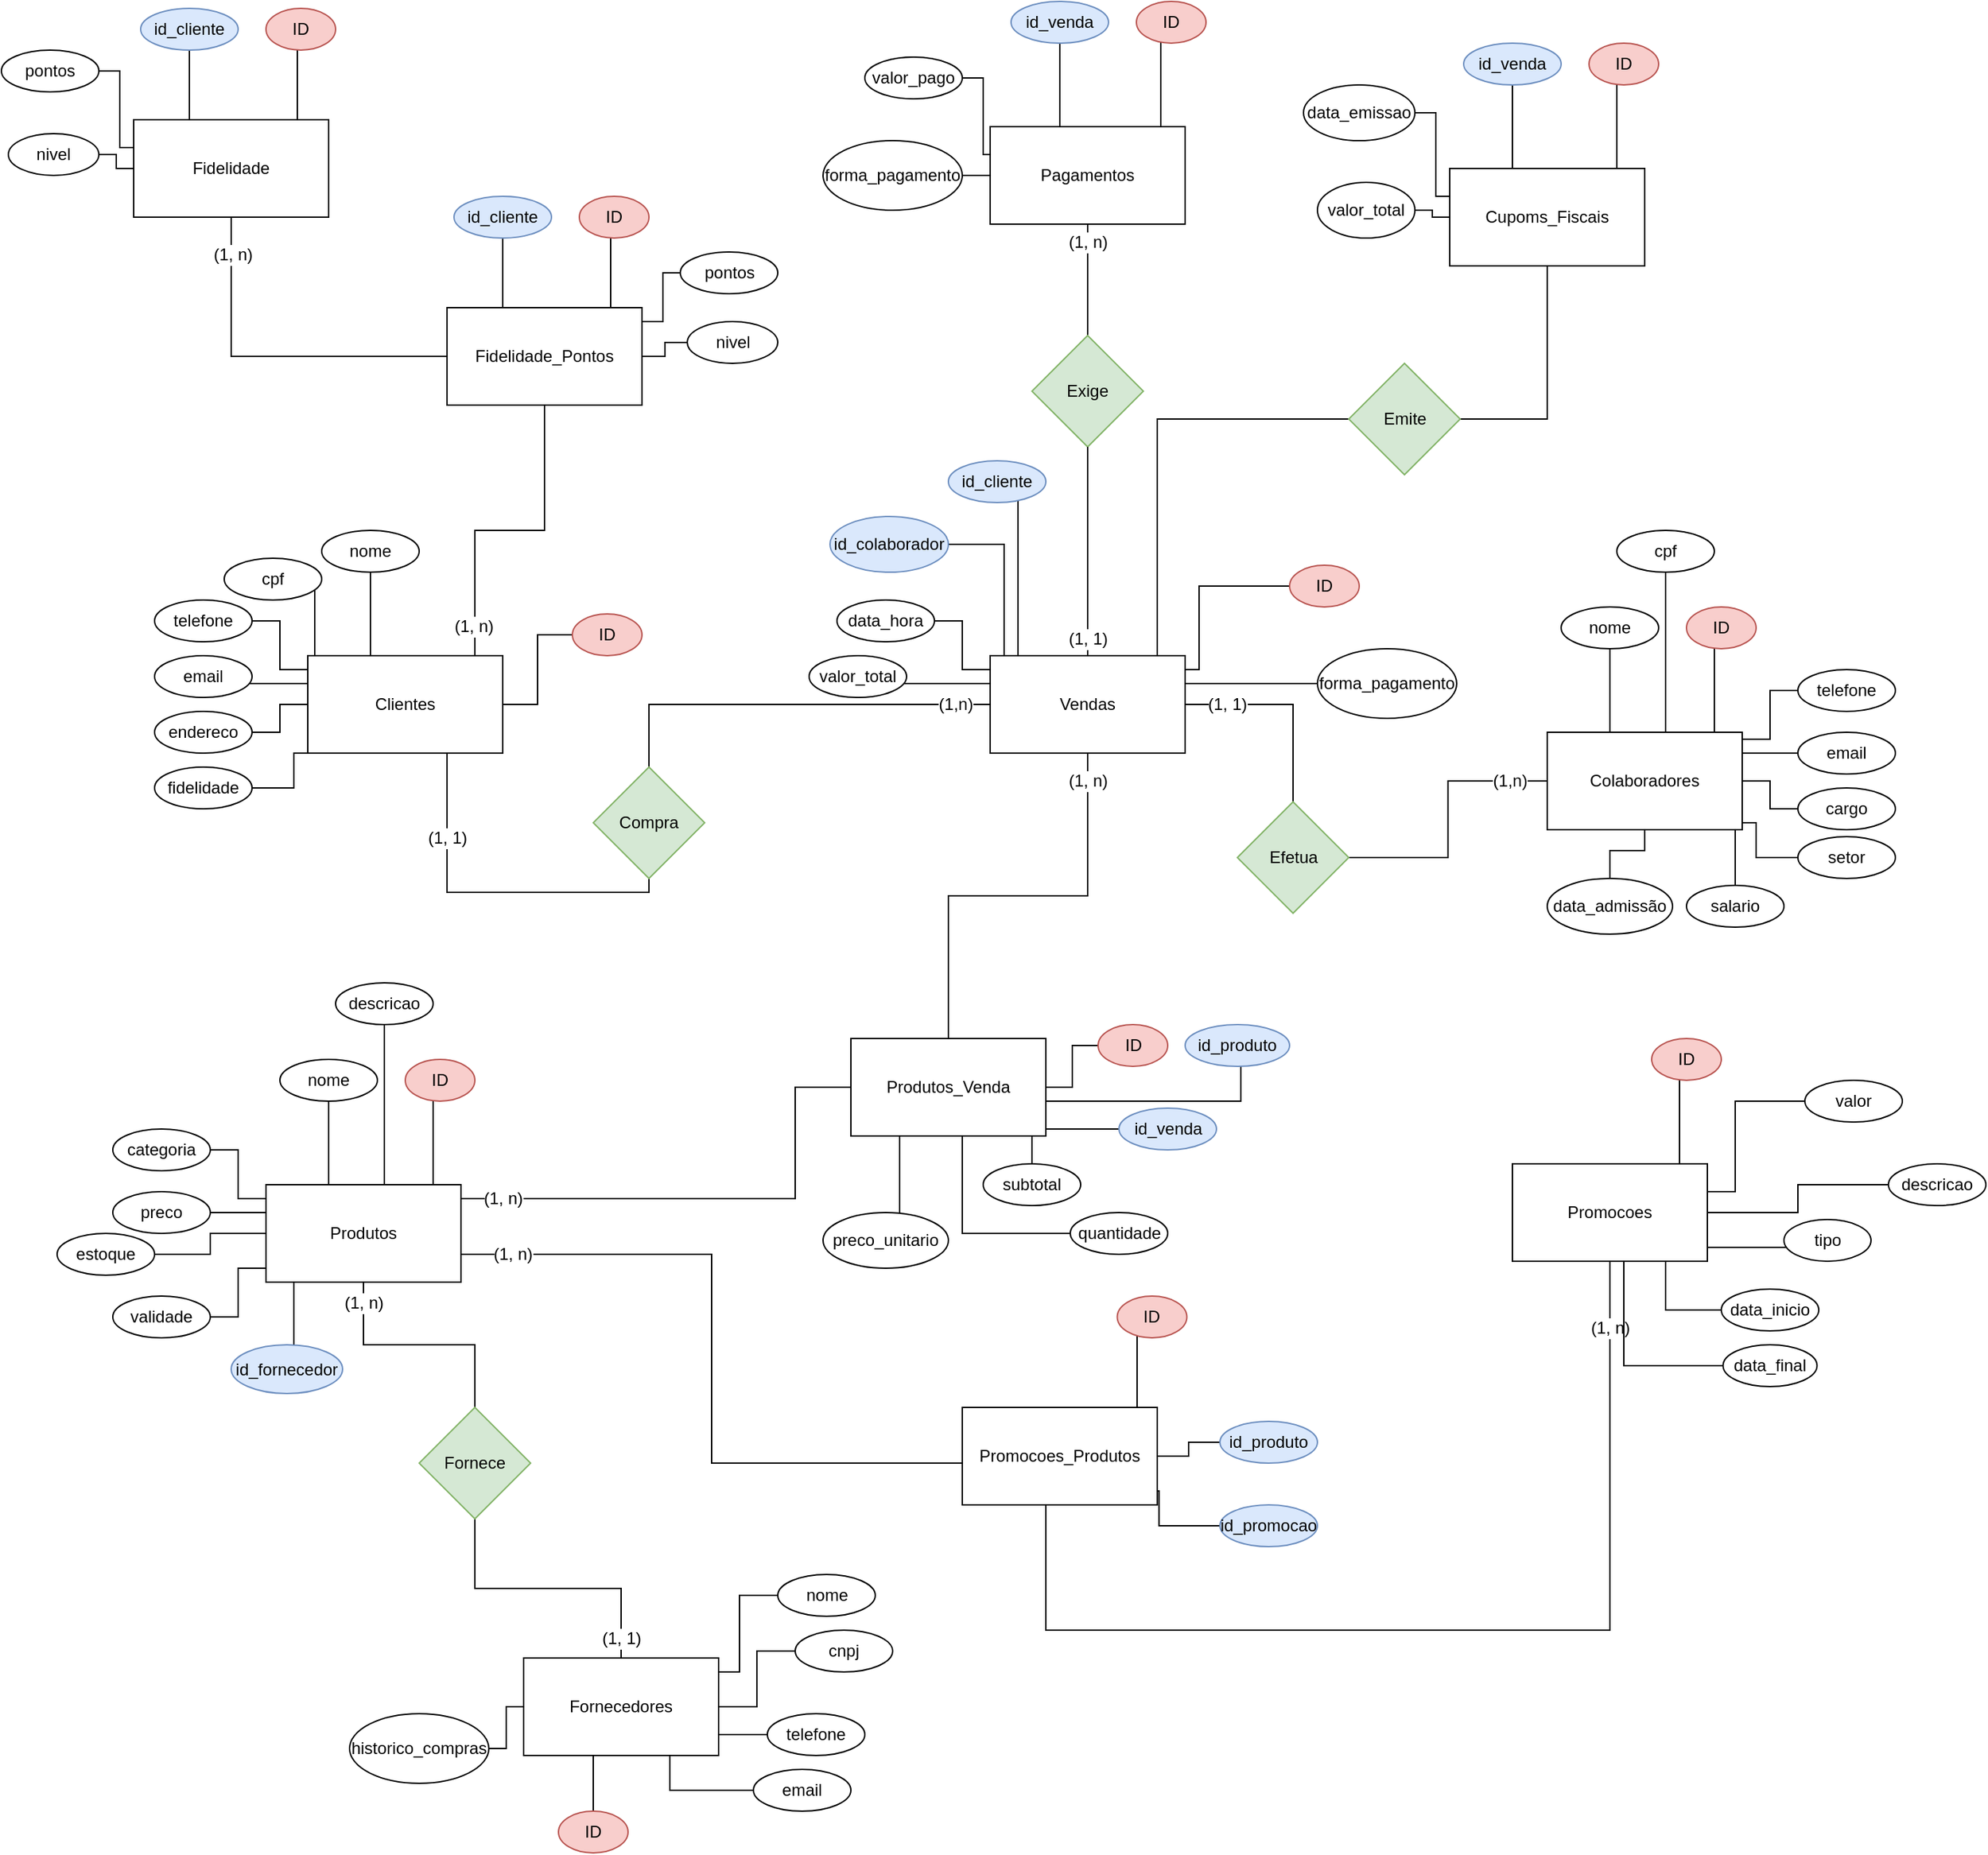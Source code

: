 <mxfile version="26.0.11">
  <diagram name="Página-1" id="WenWml29tyEXJORJTeBx">
    <mxGraphModel dx="2538" dy="2156" grid="1" gridSize="10" guides="1" tooltips="1" connect="1" arrows="1" fold="1" page="0" pageScale="1" pageWidth="1169" pageHeight="827" math="0" shadow="0">
      <root>
        <mxCell id="0" />
        <mxCell id="1" parent="0" />
        <mxCell id="MehZxR0ri4t-mRPPWg_Q-198" style="edgeStyle=orthogonalEdgeStyle;rounded=0;orthogonalLoop=1;jettySize=auto;html=1;fontSize=12;startSize=8;endSize=8;endArrow=none;startFill=0;" edge="1" parent="1" source="MehZxR0ri4t-mRPPWg_Q-12" target="MehZxR0ri4t-mRPPWg_Q-197">
          <mxGeometry relative="1" as="geometry">
            <Array as="points">
              <mxPoint x="10" y="150" />
              <mxPoint x="155" y="150" />
            </Array>
          </mxGeometry>
        </mxCell>
        <mxCell id="MehZxR0ri4t-mRPPWg_Q-203" value="(1, 1)" style="edgeLabel;html=1;align=center;verticalAlign=middle;resizable=0;points=[];fontSize=12;" vertex="1" connectable="0" parent="MehZxR0ri4t-mRPPWg_Q-198">
          <mxGeometry x="-0.626" y="2" relative="1" as="geometry">
            <mxPoint x="-2" y="13" as="offset" />
          </mxGeometry>
        </mxCell>
        <mxCell id="MehZxR0ri4t-mRPPWg_Q-255" style="edgeStyle=orthogonalEdgeStyle;rounded=0;orthogonalLoop=1;jettySize=auto;html=1;fontSize=12;startSize=8;endSize=8;endArrow=none;startFill=0;" edge="1" parent="1" source="MehZxR0ri4t-mRPPWg_Q-12" target="MehZxR0ri4t-mRPPWg_Q-246">
          <mxGeometry relative="1" as="geometry">
            <Array as="points">
              <mxPoint x="30" y="-110" />
              <mxPoint x="80" y="-110" />
            </Array>
          </mxGeometry>
        </mxCell>
        <mxCell id="MehZxR0ri4t-mRPPWg_Q-258" value="(1, n)" style="edgeLabel;html=1;align=center;verticalAlign=middle;resizable=0;points=[];fontSize=12;" vertex="1" connectable="0" parent="MehZxR0ri4t-mRPPWg_Q-255">
          <mxGeometry x="-0.818" y="1" relative="1" as="geometry">
            <mxPoint as="offset" />
          </mxGeometry>
        </mxCell>
        <mxCell id="MehZxR0ri4t-mRPPWg_Q-12" value="Clientes" style="whiteSpace=wrap;html=1;" vertex="1" parent="1">
          <mxGeometry x="-90" y="-20" width="140" height="70" as="geometry" />
        </mxCell>
        <mxCell id="MehZxR0ri4t-mRPPWg_Q-23" style="edgeStyle=elbowEdgeStyle;rounded=0;orthogonalLoop=1;jettySize=auto;html=1;fontSize=12;startSize=8;endSize=8;endArrow=none;startFill=0;" edge="1" parent="1" source="MehZxR0ri4t-mRPPWg_Q-15" target="MehZxR0ri4t-mRPPWg_Q-12">
          <mxGeometry relative="1" as="geometry" />
        </mxCell>
        <mxCell id="MehZxR0ri4t-mRPPWg_Q-15" value="ID" style="ellipse;whiteSpace=wrap;html=1;align=center;fillColor=#f8cecc;strokeColor=#b85450;" vertex="1" parent="1">
          <mxGeometry x="100" y="-50" width="50" height="30" as="geometry" />
        </mxCell>
        <mxCell id="MehZxR0ri4t-mRPPWg_Q-24" style="edgeStyle=elbowEdgeStyle;rounded=0;orthogonalLoop=1;jettySize=auto;html=1;fontSize=12;startSize=8;endSize=8;endArrow=none;startFill=0;" edge="1" parent="1" source="MehZxR0ri4t-mRPPWg_Q-16" target="MehZxR0ri4t-mRPPWg_Q-12">
          <mxGeometry relative="1" as="geometry" />
        </mxCell>
        <mxCell id="MehZxR0ri4t-mRPPWg_Q-16" value="nome" style="ellipse;whiteSpace=wrap;html=1;align=center;" vertex="1" parent="1">
          <mxGeometry x="-80" y="-110" width="70" height="30" as="geometry" />
        </mxCell>
        <mxCell id="MehZxR0ri4t-mRPPWg_Q-25" style="edgeStyle=elbowEdgeStyle;rounded=0;orthogonalLoop=1;jettySize=auto;html=1;fontSize=12;startSize=8;endSize=8;endArrow=none;startFill=0;" edge="1" parent="1" source="MehZxR0ri4t-mRPPWg_Q-17" target="MehZxR0ri4t-mRPPWg_Q-12">
          <mxGeometry relative="1" as="geometry" />
        </mxCell>
        <mxCell id="MehZxR0ri4t-mRPPWg_Q-17" value="cpf" style="ellipse;whiteSpace=wrap;html=1;align=center;" vertex="1" parent="1">
          <mxGeometry x="-150" y="-90" width="70" height="30" as="geometry" />
        </mxCell>
        <mxCell id="MehZxR0ri4t-mRPPWg_Q-18" value="telefone" style="ellipse;whiteSpace=wrap;html=1;align=center;" vertex="1" parent="1">
          <mxGeometry x="-200" y="-60" width="70" height="30" as="geometry" />
        </mxCell>
        <mxCell id="MehZxR0ri4t-mRPPWg_Q-27" style="edgeStyle=elbowEdgeStyle;rounded=0;orthogonalLoop=1;jettySize=auto;html=1;fontSize=12;startSize=8;endSize=8;endArrow=none;startFill=0;" edge="1" parent="1" source="MehZxR0ri4t-mRPPWg_Q-19" target="MehZxR0ri4t-mRPPWg_Q-12">
          <mxGeometry relative="1" as="geometry">
            <Array as="points">
              <mxPoint x="-100" />
            </Array>
          </mxGeometry>
        </mxCell>
        <mxCell id="MehZxR0ri4t-mRPPWg_Q-19" value="email" style="ellipse;whiteSpace=wrap;html=1;align=center;" vertex="1" parent="1">
          <mxGeometry x="-200" y="-20" width="70" height="30" as="geometry" />
        </mxCell>
        <mxCell id="MehZxR0ri4t-mRPPWg_Q-29" style="edgeStyle=elbowEdgeStyle;rounded=0;orthogonalLoop=1;jettySize=auto;html=1;fontSize=12;startSize=8;endSize=8;endArrow=none;startFill=0;" edge="1" parent="1" source="MehZxR0ri4t-mRPPWg_Q-20" target="MehZxR0ri4t-mRPPWg_Q-12">
          <mxGeometry relative="1" as="geometry" />
        </mxCell>
        <mxCell id="MehZxR0ri4t-mRPPWg_Q-20" value="endereco" style="ellipse;whiteSpace=wrap;html=1;align=center;" vertex="1" parent="1">
          <mxGeometry x="-200" y="20" width="70" height="30" as="geometry" />
        </mxCell>
        <mxCell id="MehZxR0ri4t-mRPPWg_Q-30" style="edgeStyle=elbowEdgeStyle;rounded=0;orthogonalLoop=1;jettySize=auto;html=1;fontSize=12;startSize=8;endSize=8;endArrow=none;startFill=0;" edge="1" parent="1" source="MehZxR0ri4t-mRPPWg_Q-21" target="MehZxR0ri4t-mRPPWg_Q-12">
          <mxGeometry relative="1" as="geometry">
            <Array as="points">
              <mxPoint x="-100" y="50" />
            </Array>
          </mxGeometry>
        </mxCell>
        <mxCell id="MehZxR0ri4t-mRPPWg_Q-21" value="fidelidade" style="ellipse;whiteSpace=wrap;html=1;align=center;" vertex="1" parent="1">
          <mxGeometry x="-200" y="60" width="70" height="30" as="geometry" />
        </mxCell>
        <mxCell id="MehZxR0ri4t-mRPPWg_Q-26" style="edgeStyle=elbowEdgeStyle;rounded=0;orthogonalLoop=1;jettySize=auto;html=1;fontSize=12;startSize=8;endSize=8;endArrow=none;startFill=0;" edge="1" parent="1" source="MehZxR0ri4t-mRPPWg_Q-18" target="MehZxR0ri4t-mRPPWg_Q-12">
          <mxGeometry relative="1" as="geometry">
            <mxPoint x="-10" y="20" as="targetPoint" />
            <Array as="points">
              <mxPoint x="-110" y="-10" />
            </Array>
          </mxGeometry>
        </mxCell>
        <mxCell id="MehZxR0ri4t-mRPPWg_Q-193" style="edgeStyle=orthogonalEdgeStyle;rounded=0;orthogonalLoop=1;jettySize=auto;html=1;exitX=0;exitY=0.5;exitDx=0;exitDy=0;fontSize=12;startSize=8;endSize=8;endArrow=none;startFill=0;" edge="1" parent="1" source="MehZxR0ri4t-mRPPWg_Q-36" target="MehZxR0ri4t-mRPPWg_Q-192">
          <mxGeometry relative="1" as="geometry" />
        </mxCell>
        <mxCell id="MehZxR0ri4t-mRPPWg_Q-205" value="(1,n)" style="edgeLabel;html=1;align=center;verticalAlign=middle;resizable=0;points=[];fontSize=12;" vertex="1" connectable="0" parent="MehZxR0ri4t-mRPPWg_Q-193">
          <mxGeometry x="-0.565" relative="1" as="geometry">
            <mxPoint x="16" as="offset" />
          </mxGeometry>
        </mxCell>
        <mxCell id="MehZxR0ri4t-mRPPWg_Q-36" value="Colaboradores" style="whiteSpace=wrap;html=1;" vertex="1" parent="1">
          <mxGeometry x="800" y="35" width="140" height="70" as="geometry" />
        </mxCell>
        <mxCell id="MehZxR0ri4t-mRPPWg_Q-37" style="edgeStyle=elbowEdgeStyle;rounded=0;orthogonalLoop=1;jettySize=auto;html=1;fontSize=12;startSize=8;endSize=8;endArrow=none;startFill=0;" edge="1" source="MehZxR0ri4t-mRPPWg_Q-38" target="MehZxR0ri4t-mRPPWg_Q-36" parent="1">
          <mxGeometry relative="1" as="geometry" />
        </mxCell>
        <mxCell id="MehZxR0ri4t-mRPPWg_Q-38" value="ID" style="ellipse;whiteSpace=wrap;html=1;align=center;fillColor=#f8cecc;strokeColor=#b85450;" vertex="1" parent="1">
          <mxGeometry x="900" y="-55" width="50" height="30" as="geometry" />
        </mxCell>
        <mxCell id="MehZxR0ri4t-mRPPWg_Q-39" style="edgeStyle=elbowEdgeStyle;rounded=0;orthogonalLoop=1;jettySize=auto;html=1;fontSize=12;startSize=8;endSize=8;endArrow=none;startFill=0;" edge="1" source="MehZxR0ri4t-mRPPWg_Q-40" target="MehZxR0ri4t-mRPPWg_Q-36" parent="1">
          <mxGeometry relative="1" as="geometry" />
        </mxCell>
        <mxCell id="MehZxR0ri4t-mRPPWg_Q-40" value="nome" style="ellipse;whiteSpace=wrap;html=1;align=center;" vertex="1" parent="1">
          <mxGeometry x="810" y="-55" width="70" height="30" as="geometry" />
        </mxCell>
        <mxCell id="MehZxR0ri4t-mRPPWg_Q-41" style="edgeStyle=elbowEdgeStyle;rounded=0;orthogonalLoop=1;jettySize=auto;html=1;fontSize=12;startSize=8;endSize=8;endArrow=none;startFill=0;" edge="1" source="MehZxR0ri4t-mRPPWg_Q-42" target="MehZxR0ri4t-mRPPWg_Q-36" parent="1">
          <mxGeometry relative="1" as="geometry" />
        </mxCell>
        <mxCell id="MehZxR0ri4t-mRPPWg_Q-42" value="cpf" style="ellipse;whiteSpace=wrap;html=1;align=center;" vertex="1" parent="1">
          <mxGeometry x="850" y="-110" width="70" height="30" as="geometry" />
        </mxCell>
        <mxCell id="MehZxR0ri4t-mRPPWg_Q-43" value="telefone" style="ellipse;whiteSpace=wrap;html=1;align=center;" vertex="1" parent="1">
          <mxGeometry x="980" y="-10" width="70" height="30" as="geometry" />
        </mxCell>
        <mxCell id="MehZxR0ri4t-mRPPWg_Q-44" style="edgeStyle=elbowEdgeStyle;rounded=0;orthogonalLoop=1;jettySize=auto;html=1;fontSize=12;startSize=8;endSize=8;endArrow=none;startFill=0;" edge="1" source="MehZxR0ri4t-mRPPWg_Q-45" target="MehZxR0ri4t-mRPPWg_Q-36" parent="1">
          <mxGeometry relative="1" as="geometry">
            <Array as="points">
              <mxPoint x="940" y="60" />
            </Array>
          </mxGeometry>
        </mxCell>
        <mxCell id="MehZxR0ri4t-mRPPWg_Q-45" value="email" style="ellipse;whiteSpace=wrap;html=1;align=center;" vertex="1" parent="1">
          <mxGeometry x="980" y="35" width="70" height="30" as="geometry" />
        </mxCell>
        <mxCell id="MehZxR0ri4t-mRPPWg_Q-46" style="edgeStyle=elbowEdgeStyle;rounded=0;orthogonalLoop=1;jettySize=auto;html=1;fontSize=12;startSize=8;endSize=8;endArrow=none;startFill=0;" edge="1" source="MehZxR0ri4t-mRPPWg_Q-47" target="MehZxR0ri4t-mRPPWg_Q-36" parent="1">
          <mxGeometry relative="1" as="geometry" />
        </mxCell>
        <mxCell id="MehZxR0ri4t-mRPPWg_Q-47" value="cargo" style="ellipse;whiteSpace=wrap;html=1;align=center;" vertex="1" parent="1">
          <mxGeometry x="980" y="75" width="70" height="30" as="geometry" />
        </mxCell>
        <mxCell id="MehZxR0ri4t-mRPPWg_Q-48" style="edgeStyle=elbowEdgeStyle;rounded=0;orthogonalLoop=1;jettySize=auto;html=1;fontSize=12;startSize=8;endSize=8;endArrow=none;startFill=0;" edge="1" source="MehZxR0ri4t-mRPPWg_Q-49" target="MehZxR0ri4t-mRPPWg_Q-36" parent="1">
          <mxGeometry relative="1" as="geometry">
            <Array as="points">
              <mxPoint x="950" y="100" />
            </Array>
          </mxGeometry>
        </mxCell>
        <mxCell id="MehZxR0ri4t-mRPPWg_Q-49" value="setor" style="ellipse;whiteSpace=wrap;html=1;align=center;" vertex="1" parent="1">
          <mxGeometry x="980" y="110" width="70" height="30" as="geometry" />
        </mxCell>
        <mxCell id="MehZxR0ri4t-mRPPWg_Q-50" style="edgeStyle=elbowEdgeStyle;rounded=0;orthogonalLoop=1;jettySize=auto;html=1;fontSize=12;startSize=8;endSize=8;endArrow=none;startFill=0;" edge="1" source="MehZxR0ri4t-mRPPWg_Q-43" target="MehZxR0ri4t-mRPPWg_Q-36" parent="1">
          <mxGeometry relative="1" as="geometry">
            <mxPoint x="880" y="75" as="targetPoint" />
            <Array as="points">
              <mxPoint x="960" y="40" />
            </Array>
          </mxGeometry>
        </mxCell>
        <mxCell id="MehZxR0ri4t-mRPPWg_Q-57" style="edgeStyle=orthogonalEdgeStyle;rounded=0;orthogonalLoop=1;jettySize=auto;html=1;fontSize=12;startSize=8;endSize=8;endArrow=none;startFill=0;" edge="1" parent="1" source="MehZxR0ri4t-mRPPWg_Q-55" target="MehZxR0ri4t-mRPPWg_Q-36">
          <mxGeometry relative="1" as="geometry">
            <Array as="points">
              <mxPoint x="930" y="165" />
            </Array>
          </mxGeometry>
        </mxCell>
        <mxCell id="MehZxR0ri4t-mRPPWg_Q-55" value="salario" style="ellipse;whiteSpace=wrap;html=1;align=center;" vertex="1" parent="1">
          <mxGeometry x="900" y="145" width="70" height="30" as="geometry" />
        </mxCell>
        <mxCell id="MehZxR0ri4t-mRPPWg_Q-58" style="edgeStyle=orthogonalEdgeStyle;rounded=0;orthogonalLoop=1;jettySize=auto;html=1;fontSize=12;startSize=8;endSize=8;endArrow=none;startFill=0;" edge="1" parent="1" source="MehZxR0ri4t-mRPPWg_Q-56" target="MehZxR0ri4t-mRPPWg_Q-36">
          <mxGeometry relative="1" as="geometry" />
        </mxCell>
        <mxCell id="MehZxR0ri4t-mRPPWg_Q-56" value="data_admissão" style="ellipse;whiteSpace=wrap;html=1;align=center;" vertex="1" parent="1">
          <mxGeometry x="800" y="140" width="90" height="40" as="geometry" />
        </mxCell>
        <mxCell id="MehZxR0ri4t-mRPPWg_Q-61" value="Fornecedores" style="whiteSpace=wrap;html=1;" vertex="1" parent="1">
          <mxGeometry x="65" y="700" width="140" height="70" as="geometry" />
        </mxCell>
        <mxCell id="MehZxR0ri4t-mRPPWg_Q-62" style="edgeStyle=elbowEdgeStyle;rounded=0;orthogonalLoop=1;jettySize=auto;html=1;fontSize=12;startSize=8;endSize=8;endArrow=none;startFill=0;" edge="1" source="MehZxR0ri4t-mRPPWg_Q-63" target="MehZxR0ri4t-mRPPWg_Q-61" parent="1">
          <mxGeometry relative="1" as="geometry" />
        </mxCell>
        <mxCell id="MehZxR0ri4t-mRPPWg_Q-63" value="ID" style="ellipse;whiteSpace=wrap;html=1;align=center;fillColor=#f8cecc;strokeColor=#b85450;" vertex="1" parent="1">
          <mxGeometry x="90" y="810" width="50" height="30" as="geometry" />
        </mxCell>
        <mxCell id="MehZxR0ri4t-mRPPWg_Q-64" style="edgeStyle=elbowEdgeStyle;rounded=0;orthogonalLoop=1;jettySize=auto;html=1;fontSize=12;startSize=8;endSize=8;endArrow=none;startFill=0;" edge="1" source="MehZxR0ri4t-mRPPWg_Q-65" target="MehZxR0ri4t-mRPPWg_Q-61" parent="1">
          <mxGeometry relative="1" as="geometry">
            <Array as="points">
              <mxPoint x="220" y="710" />
            </Array>
          </mxGeometry>
        </mxCell>
        <mxCell id="MehZxR0ri4t-mRPPWg_Q-65" value="nome" style="ellipse;whiteSpace=wrap;html=1;align=center;" vertex="1" parent="1">
          <mxGeometry x="247.5" y="640" width="70" height="30" as="geometry" />
        </mxCell>
        <mxCell id="MehZxR0ri4t-mRPPWg_Q-66" style="edgeStyle=elbowEdgeStyle;rounded=0;orthogonalLoop=1;jettySize=auto;html=1;fontSize=12;startSize=8;endSize=8;endArrow=none;startFill=0;" edge="1" source="MehZxR0ri4t-mRPPWg_Q-67" target="MehZxR0ri4t-mRPPWg_Q-61" parent="1">
          <mxGeometry relative="1" as="geometry" />
        </mxCell>
        <mxCell id="MehZxR0ri4t-mRPPWg_Q-67" value="cnpj" style="ellipse;whiteSpace=wrap;html=1;align=center;" vertex="1" parent="1">
          <mxGeometry x="260" y="680" width="70" height="30" as="geometry" />
        </mxCell>
        <mxCell id="MehZxR0ri4t-mRPPWg_Q-68" value="telefone" style="ellipse;whiteSpace=wrap;html=1;align=center;" vertex="1" parent="1">
          <mxGeometry x="240" y="740" width="70" height="30" as="geometry" />
        </mxCell>
        <mxCell id="MehZxR0ri4t-mRPPWg_Q-69" style="edgeStyle=elbowEdgeStyle;rounded=0;orthogonalLoop=1;jettySize=auto;html=1;fontSize=12;startSize=8;endSize=8;endArrow=none;startFill=0;" edge="1" source="MehZxR0ri4t-mRPPWg_Q-70" target="MehZxR0ri4t-mRPPWg_Q-61" parent="1">
          <mxGeometry relative="1" as="geometry">
            <Array as="points">
              <mxPoint x="170" y="795" />
            </Array>
          </mxGeometry>
        </mxCell>
        <mxCell id="MehZxR0ri4t-mRPPWg_Q-70" value="email" style="ellipse;whiteSpace=wrap;html=1;align=center;" vertex="1" parent="1">
          <mxGeometry x="230" y="780" width="70" height="30" as="geometry" />
        </mxCell>
        <mxCell id="MehZxR0ri4t-mRPPWg_Q-71" style="edgeStyle=elbowEdgeStyle;rounded=0;orthogonalLoop=1;jettySize=auto;html=1;fontSize=12;startSize=8;endSize=8;endArrow=none;startFill=0;" edge="1" source="MehZxR0ri4t-mRPPWg_Q-72" target="MehZxR0ri4t-mRPPWg_Q-61" parent="1">
          <mxGeometry relative="1" as="geometry" />
        </mxCell>
        <mxCell id="MehZxR0ri4t-mRPPWg_Q-72" value="historico_compras" style="ellipse;whiteSpace=wrap;html=1;align=center;" vertex="1" parent="1">
          <mxGeometry x="-60" y="740" width="100" height="50" as="geometry" />
        </mxCell>
        <mxCell id="MehZxR0ri4t-mRPPWg_Q-75" style="edgeStyle=elbowEdgeStyle;rounded=0;orthogonalLoop=1;jettySize=auto;html=1;fontSize=12;startSize=8;endSize=8;endArrow=none;startFill=0;" edge="1" source="MehZxR0ri4t-mRPPWg_Q-68" target="MehZxR0ri4t-mRPPWg_Q-61" parent="1">
          <mxGeometry relative="1" as="geometry">
            <mxPoint x="145" y="740" as="targetPoint" />
            <Array as="points">
              <mxPoint x="260" y="750" />
            </Array>
          </mxGeometry>
        </mxCell>
        <mxCell id="MehZxR0ri4t-mRPPWg_Q-213" style="edgeStyle=orthogonalEdgeStyle;rounded=0;orthogonalLoop=1;jettySize=auto;html=1;fontSize=12;startSize=8;endSize=8;endArrow=none;startFill=0;" edge="1" parent="1" source="MehZxR0ri4t-mRPPWg_Q-76" target="MehZxR0ri4t-mRPPWg_Q-155">
          <mxGeometry relative="1" as="geometry">
            <Array as="points">
              <mxPoint x="260" y="370" />
              <mxPoint x="260" y="290" />
            </Array>
          </mxGeometry>
        </mxCell>
        <mxCell id="MehZxR0ri4t-mRPPWg_Q-217" value="(1, n)" style="edgeLabel;html=1;align=center;verticalAlign=middle;resizable=0;points=[];fontSize=12;" vertex="1" connectable="0" parent="MehZxR0ri4t-mRPPWg_Q-213">
          <mxGeometry x="-0.883" relative="1" as="geometry">
            <mxPoint x="9" as="offset" />
          </mxGeometry>
        </mxCell>
        <mxCell id="MehZxR0ri4t-mRPPWg_Q-226" style="edgeStyle=orthogonalEdgeStyle;rounded=0;orthogonalLoop=1;jettySize=auto;html=1;fontSize=12;startSize=8;endSize=8;endArrow=none;startFill=0;" edge="1" parent="1" source="MehZxR0ri4t-mRPPWg_Q-76" target="MehZxR0ri4t-mRPPWg_Q-181">
          <mxGeometry relative="1" as="geometry">
            <mxPoint x="195" y="470" as="targetPoint" />
            <Array as="points">
              <mxPoint x="200" y="410" />
              <mxPoint x="200" y="560" />
            </Array>
          </mxGeometry>
        </mxCell>
        <mxCell id="MehZxR0ri4t-mRPPWg_Q-228" value="(1, n)" style="edgeLabel;html=1;align=center;verticalAlign=middle;resizable=0;points=[];fontSize=12;" vertex="1" connectable="0" parent="MehZxR0ri4t-mRPPWg_Q-226">
          <mxGeometry x="-0.882" y="1" relative="1" as="geometry">
            <mxPoint x="7" y="1" as="offset" />
          </mxGeometry>
        </mxCell>
        <mxCell id="MehZxR0ri4t-mRPPWg_Q-76" value="Produtos" style="whiteSpace=wrap;html=1;" vertex="1" parent="1">
          <mxGeometry x="-120" y="360" width="140" height="70" as="geometry" />
        </mxCell>
        <mxCell id="MehZxR0ri4t-mRPPWg_Q-77" style="edgeStyle=elbowEdgeStyle;rounded=0;orthogonalLoop=1;jettySize=auto;html=1;fontSize=12;startSize=8;endSize=8;endArrow=none;startFill=0;" edge="1" source="MehZxR0ri4t-mRPPWg_Q-78" target="MehZxR0ri4t-mRPPWg_Q-76" parent="1">
          <mxGeometry relative="1" as="geometry" />
        </mxCell>
        <mxCell id="MehZxR0ri4t-mRPPWg_Q-78" value="ID" style="ellipse;whiteSpace=wrap;html=1;align=center;fillColor=#f8cecc;strokeColor=#b85450;" vertex="1" parent="1">
          <mxGeometry x="-20" y="270" width="50" height="30" as="geometry" />
        </mxCell>
        <mxCell id="MehZxR0ri4t-mRPPWg_Q-79" style="edgeStyle=elbowEdgeStyle;rounded=0;orthogonalLoop=1;jettySize=auto;html=1;fontSize=12;startSize=8;endSize=8;endArrow=none;startFill=0;" edge="1" source="MehZxR0ri4t-mRPPWg_Q-80" target="MehZxR0ri4t-mRPPWg_Q-76" parent="1">
          <mxGeometry relative="1" as="geometry" />
        </mxCell>
        <mxCell id="MehZxR0ri4t-mRPPWg_Q-80" value="nome" style="ellipse;whiteSpace=wrap;html=1;align=center;" vertex="1" parent="1">
          <mxGeometry x="-110" y="270" width="70" height="30" as="geometry" />
        </mxCell>
        <mxCell id="MehZxR0ri4t-mRPPWg_Q-81" style="edgeStyle=elbowEdgeStyle;rounded=0;orthogonalLoop=1;jettySize=auto;html=1;fontSize=12;startSize=8;endSize=8;endArrow=none;startFill=0;" edge="1" source="MehZxR0ri4t-mRPPWg_Q-82" target="MehZxR0ri4t-mRPPWg_Q-76" parent="1">
          <mxGeometry relative="1" as="geometry" />
        </mxCell>
        <mxCell id="MehZxR0ri4t-mRPPWg_Q-82" value="descricao" style="ellipse;whiteSpace=wrap;html=1;align=center;" vertex="1" parent="1">
          <mxGeometry x="-70" y="215" width="70" height="30" as="geometry" />
        </mxCell>
        <mxCell id="MehZxR0ri4t-mRPPWg_Q-83" value="categoria" style="ellipse;whiteSpace=wrap;html=1;align=center;" vertex="1" parent="1">
          <mxGeometry x="-230" y="320" width="70" height="30" as="geometry" />
        </mxCell>
        <mxCell id="MehZxR0ri4t-mRPPWg_Q-84" style="edgeStyle=elbowEdgeStyle;rounded=0;orthogonalLoop=1;jettySize=auto;html=1;fontSize=12;startSize=8;endSize=8;endArrow=none;startFill=0;" edge="1" source="MehZxR0ri4t-mRPPWg_Q-85" target="MehZxR0ri4t-mRPPWg_Q-76" parent="1">
          <mxGeometry relative="1" as="geometry">
            <Array as="points">
              <mxPoint x="20" y="385" />
            </Array>
          </mxGeometry>
        </mxCell>
        <mxCell id="MehZxR0ri4t-mRPPWg_Q-85" value="preco" style="ellipse;whiteSpace=wrap;html=1;align=center;" vertex="1" parent="1">
          <mxGeometry x="-230" y="365" width="70" height="30" as="geometry" />
        </mxCell>
        <mxCell id="MehZxR0ri4t-mRPPWg_Q-86" style="edgeStyle=elbowEdgeStyle;rounded=0;orthogonalLoop=1;jettySize=auto;html=1;fontSize=12;startSize=8;endSize=8;endArrow=none;startFill=0;" edge="1" source="MehZxR0ri4t-mRPPWg_Q-87" target="MehZxR0ri4t-mRPPWg_Q-76" parent="1">
          <mxGeometry relative="1" as="geometry" />
        </mxCell>
        <mxCell id="MehZxR0ri4t-mRPPWg_Q-87" value="estoque" style="ellipse;whiteSpace=wrap;html=1;align=center;" vertex="1" parent="1">
          <mxGeometry x="-270" y="395" width="70" height="30" as="geometry" />
        </mxCell>
        <mxCell id="MehZxR0ri4t-mRPPWg_Q-88" style="edgeStyle=elbowEdgeStyle;rounded=0;orthogonalLoop=1;jettySize=auto;html=1;fontSize=12;startSize=8;endSize=8;endArrow=none;startFill=0;" edge="1" source="MehZxR0ri4t-mRPPWg_Q-89" target="MehZxR0ri4t-mRPPWg_Q-76" parent="1">
          <mxGeometry relative="1" as="geometry">
            <Array as="points">
              <mxPoint x="-140" y="420" />
            </Array>
          </mxGeometry>
        </mxCell>
        <mxCell id="MehZxR0ri4t-mRPPWg_Q-89" value="validade" style="ellipse;whiteSpace=wrap;html=1;align=center;" vertex="1" parent="1">
          <mxGeometry x="-230" y="440" width="70" height="30" as="geometry" />
        </mxCell>
        <mxCell id="MehZxR0ri4t-mRPPWg_Q-90" style="edgeStyle=elbowEdgeStyle;rounded=0;orthogonalLoop=1;jettySize=auto;html=1;fontSize=12;startSize=8;endSize=8;endArrow=none;startFill=0;" edge="1" source="MehZxR0ri4t-mRPPWg_Q-83" target="MehZxR0ri4t-mRPPWg_Q-76" parent="1">
          <mxGeometry relative="1" as="geometry">
            <mxPoint x="-40" y="400" as="targetPoint" />
            <Array as="points">
              <mxPoint x="-140" y="370" />
            </Array>
          </mxGeometry>
        </mxCell>
        <mxCell id="MehZxR0ri4t-mRPPWg_Q-91" style="edgeStyle=orthogonalEdgeStyle;rounded=0;orthogonalLoop=1;jettySize=auto;html=1;fontSize=12;startSize=8;endSize=8;endArrow=none;startFill=0;" edge="1" source="MehZxR0ri4t-mRPPWg_Q-92" target="MehZxR0ri4t-mRPPWg_Q-76" parent="1">
          <mxGeometry relative="1" as="geometry">
            <Array as="points">
              <mxPoint x="-100" y="460" />
              <mxPoint x="-100" y="460" />
            </Array>
          </mxGeometry>
        </mxCell>
        <mxCell id="MehZxR0ri4t-mRPPWg_Q-92" value="id_fornecedor" style="ellipse;whiteSpace=wrap;html=1;align=center;fillColor=#dae8fc;strokeColor=#6c8ebf;" vertex="1" parent="1">
          <mxGeometry x="-145" y="475" width="80" height="35" as="geometry" />
        </mxCell>
        <mxCell id="MehZxR0ri4t-mRPPWg_Q-196" style="edgeStyle=orthogonalEdgeStyle;rounded=0;orthogonalLoop=1;jettySize=auto;html=1;exitX=1;exitY=0.5;exitDx=0;exitDy=0;fontSize=12;startSize=8;endSize=8;endArrow=none;startFill=0;" edge="1" parent="1" source="MehZxR0ri4t-mRPPWg_Q-95" target="MehZxR0ri4t-mRPPWg_Q-192">
          <mxGeometry relative="1" as="geometry" />
        </mxCell>
        <mxCell id="MehZxR0ri4t-mRPPWg_Q-207" value="(1, 1)" style="edgeLabel;html=1;align=center;verticalAlign=middle;resizable=0;points=[];fontSize=12;" vertex="1" connectable="0" parent="MehZxR0ri4t-mRPPWg_Q-196">
          <mxGeometry x="-0.726" y="3" relative="1" as="geometry">
            <mxPoint x="10" y="3" as="offset" />
          </mxGeometry>
        </mxCell>
        <mxCell id="MehZxR0ri4t-mRPPWg_Q-200" style="edgeStyle=orthogonalEdgeStyle;rounded=0;orthogonalLoop=1;jettySize=auto;html=1;fontSize=12;startSize=8;endSize=8;endArrow=none;startFill=0;" edge="1" parent="1" source="MehZxR0ri4t-mRPPWg_Q-95" target="MehZxR0ri4t-mRPPWg_Q-197">
          <mxGeometry relative="1" as="geometry">
            <Array as="points">
              <mxPoint x="155" y="15" />
            </Array>
          </mxGeometry>
        </mxCell>
        <mxCell id="MehZxR0ri4t-mRPPWg_Q-204" value="(1,n)" style="edgeLabel;html=1;align=center;verticalAlign=middle;resizable=0;points=[];fontSize=12;" vertex="1" connectable="0" parent="MehZxR0ri4t-mRPPWg_Q-200">
          <mxGeometry x="-0.867" y="5" relative="1" as="geometry">
            <mxPoint x="-6" y="-5" as="offset" />
          </mxGeometry>
        </mxCell>
        <mxCell id="MehZxR0ri4t-mRPPWg_Q-214" style="edgeStyle=orthogonalEdgeStyle;rounded=0;orthogonalLoop=1;jettySize=auto;html=1;fontSize=12;startSize=8;endSize=8;endArrow=none;startFill=0;" edge="1" parent="1" source="MehZxR0ri4t-mRPPWg_Q-95" target="MehZxR0ri4t-mRPPWg_Q-155">
          <mxGeometry relative="1" as="geometry" />
        </mxCell>
        <mxCell id="MehZxR0ri4t-mRPPWg_Q-218" value="(1, n)" style="edgeLabel;html=1;align=center;verticalAlign=middle;resizable=0;points=[];fontSize=12;" vertex="1" connectable="0" parent="MehZxR0ri4t-mRPPWg_Q-214">
          <mxGeometry x="-0.937" y="-1" relative="1" as="geometry">
            <mxPoint x="1" y="10" as="offset" />
          </mxGeometry>
        </mxCell>
        <mxCell id="MehZxR0ri4t-mRPPWg_Q-95" value="Vendas" style="whiteSpace=wrap;html=1;" vertex="1" parent="1">
          <mxGeometry x="400" y="-20" width="140" height="70" as="geometry" />
        </mxCell>
        <mxCell id="MehZxR0ri4t-mRPPWg_Q-96" style="edgeStyle=elbowEdgeStyle;rounded=0;orthogonalLoop=1;jettySize=auto;html=1;fontSize=12;startSize=8;endSize=8;endArrow=none;startFill=0;" edge="1" source="MehZxR0ri4t-mRPPWg_Q-97" target="MehZxR0ri4t-mRPPWg_Q-95" parent="1">
          <mxGeometry relative="1" as="geometry">
            <Array as="points">
              <mxPoint x="550" y="-10" />
            </Array>
          </mxGeometry>
        </mxCell>
        <mxCell id="MehZxR0ri4t-mRPPWg_Q-97" value="ID" style="ellipse;whiteSpace=wrap;html=1;align=center;fillColor=#f8cecc;strokeColor=#b85450;" vertex="1" parent="1">
          <mxGeometry x="615" y="-85" width="50" height="30" as="geometry" />
        </mxCell>
        <mxCell id="MehZxR0ri4t-mRPPWg_Q-98" style="edgeStyle=elbowEdgeStyle;rounded=0;orthogonalLoop=1;jettySize=auto;html=1;fontSize=12;startSize=8;endSize=8;endArrow=none;startFill=0;" edge="1" source="MehZxR0ri4t-mRPPWg_Q-99" target="MehZxR0ri4t-mRPPWg_Q-95" parent="1">
          <mxGeometry relative="1" as="geometry" />
        </mxCell>
        <mxCell id="MehZxR0ri4t-mRPPWg_Q-99" value="id_cliente" style="ellipse;whiteSpace=wrap;html=1;align=center;fillColor=#dae8fc;strokeColor=#6c8ebf;" vertex="1" parent="1">
          <mxGeometry x="370" y="-160" width="70" height="30" as="geometry" />
        </mxCell>
        <mxCell id="MehZxR0ri4t-mRPPWg_Q-100" style="edgeStyle=elbowEdgeStyle;rounded=0;orthogonalLoop=1;jettySize=auto;html=1;fontSize=12;startSize=8;endSize=8;endArrow=none;startFill=0;" edge="1" source="MehZxR0ri4t-mRPPWg_Q-101" target="MehZxR0ri4t-mRPPWg_Q-95" parent="1">
          <mxGeometry relative="1" as="geometry">
            <Array as="points">
              <mxPoint x="410" y="-40" />
            </Array>
          </mxGeometry>
        </mxCell>
        <mxCell id="MehZxR0ri4t-mRPPWg_Q-101" value="id_colaborador" style="ellipse;whiteSpace=wrap;html=1;align=center;fillColor=#dae8fc;strokeColor=#6c8ebf;" vertex="1" parent="1">
          <mxGeometry x="285" y="-120" width="85" height="40" as="geometry" />
        </mxCell>
        <mxCell id="MehZxR0ri4t-mRPPWg_Q-102" value="data_hora" style="ellipse;whiteSpace=wrap;html=1;align=center;" vertex="1" parent="1">
          <mxGeometry x="290" y="-60" width="70" height="30" as="geometry" />
        </mxCell>
        <mxCell id="MehZxR0ri4t-mRPPWg_Q-103" style="edgeStyle=elbowEdgeStyle;rounded=0;orthogonalLoop=1;jettySize=auto;html=1;fontSize=12;startSize=8;endSize=8;endArrow=none;startFill=0;" edge="1" source="MehZxR0ri4t-mRPPWg_Q-104" target="MehZxR0ri4t-mRPPWg_Q-95" parent="1">
          <mxGeometry relative="1" as="geometry">
            <Array as="points">
              <mxPoint x="390" />
            </Array>
          </mxGeometry>
        </mxCell>
        <mxCell id="MehZxR0ri4t-mRPPWg_Q-104" value="valor_total" style="ellipse;whiteSpace=wrap;html=1;align=center;" vertex="1" parent="1">
          <mxGeometry x="270" y="-20" width="70" height="30" as="geometry" />
        </mxCell>
        <mxCell id="MehZxR0ri4t-mRPPWg_Q-105" style="edgeStyle=elbowEdgeStyle;rounded=0;orthogonalLoop=1;jettySize=auto;html=1;fontSize=12;startSize=8;endSize=8;endArrow=none;startFill=0;" edge="1" source="MehZxR0ri4t-mRPPWg_Q-106" target="MehZxR0ri4t-mRPPWg_Q-95" parent="1">
          <mxGeometry relative="1" as="geometry">
            <Array as="points">
              <mxPoint x="530" y="-20" />
            </Array>
          </mxGeometry>
        </mxCell>
        <mxCell id="MehZxR0ri4t-mRPPWg_Q-106" value="forma_pagamento" style="ellipse;whiteSpace=wrap;html=1;align=center;" vertex="1" parent="1">
          <mxGeometry x="635" y="-25" width="100" height="50" as="geometry" />
        </mxCell>
        <mxCell id="MehZxR0ri4t-mRPPWg_Q-107" style="edgeStyle=elbowEdgeStyle;rounded=0;orthogonalLoop=1;jettySize=auto;html=1;fontSize=12;startSize=8;endSize=8;endArrow=none;startFill=0;" edge="1" source="MehZxR0ri4t-mRPPWg_Q-102" target="MehZxR0ri4t-mRPPWg_Q-95" parent="1">
          <mxGeometry relative="1" as="geometry">
            <mxPoint x="480" y="20" as="targetPoint" />
            <Array as="points">
              <mxPoint x="380" y="-10" />
            </Array>
          </mxGeometry>
        </mxCell>
        <mxCell id="MehZxR0ri4t-mRPPWg_Q-235" style="edgeStyle=orthogonalEdgeStyle;rounded=0;orthogonalLoop=1;jettySize=auto;html=1;fontSize=12;startSize=8;endSize=8;endArrow=none;startFill=0;" edge="1" parent="1" source="MehZxR0ri4t-mRPPWg_Q-108" target="MehZxR0ri4t-mRPPWg_Q-234">
          <mxGeometry relative="1" as="geometry" />
        </mxCell>
        <mxCell id="MehZxR0ri4t-mRPPWg_Q-242" value="(1, n)" style="edgeLabel;html=1;align=center;verticalAlign=middle;resizable=0;points=[];fontSize=12;" vertex="1" connectable="0" parent="MehZxR0ri4t-mRPPWg_Q-235">
          <mxGeometry x="-0.68" relative="1" as="geometry">
            <mxPoint as="offset" />
          </mxGeometry>
        </mxCell>
        <mxCell id="MehZxR0ri4t-mRPPWg_Q-108" value="Pagamentos" style="whiteSpace=wrap;html=1;" vertex="1" parent="1">
          <mxGeometry x="400" y="-400" width="140" height="70" as="geometry" />
        </mxCell>
        <mxCell id="MehZxR0ri4t-mRPPWg_Q-109" style="edgeStyle=elbowEdgeStyle;rounded=0;orthogonalLoop=1;jettySize=auto;html=1;fontSize=12;startSize=8;endSize=8;endArrow=none;startFill=0;" edge="1" source="MehZxR0ri4t-mRPPWg_Q-110" target="MehZxR0ri4t-mRPPWg_Q-108" parent="1">
          <mxGeometry relative="1" as="geometry" />
        </mxCell>
        <mxCell id="MehZxR0ri4t-mRPPWg_Q-110" value="ID" style="ellipse;whiteSpace=wrap;html=1;align=center;fillColor=#f8cecc;strokeColor=#b85450;" vertex="1" parent="1">
          <mxGeometry x="505" y="-490" width="50" height="30" as="geometry" />
        </mxCell>
        <mxCell id="MehZxR0ri4t-mRPPWg_Q-111" style="edgeStyle=elbowEdgeStyle;rounded=0;orthogonalLoop=1;jettySize=auto;html=1;fontSize=12;startSize=8;endSize=8;endArrow=none;startFill=0;" edge="1" source="MehZxR0ri4t-mRPPWg_Q-112" target="MehZxR0ri4t-mRPPWg_Q-108" parent="1">
          <mxGeometry relative="1" as="geometry" />
        </mxCell>
        <mxCell id="MehZxR0ri4t-mRPPWg_Q-112" value="id_venda" style="ellipse;whiteSpace=wrap;html=1;align=center;fillColor=#dae8fc;strokeColor=#6c8ebf;" vertex="1" parent="1">
          <mxGeometry x="415" y="-490" width="70" height="30" as="geometry" />
        </mxCell>
        <mxCell id="MehZxR0ri4t-mRPPWg_Q-116" style="edgeStyle=elbowEdgeStyle;rounded=0;orthogonalLoop=1;jettySize=auto;html=1;fontSize=12;startSize=8;endSize=8;endArrow=none;startFill=0;" edge="1" source="MehZxR0ri4t-mRPPWg_Q-117" target="MehZxR0ri4t-mRPPWg_Q-108" parent="1">
          <mxGeometry relative="1" as="geometry">
            <Array as="points">
              <mxPoint x="395" y="-380" />
            </Array>
          </mxGeometry>
        </mxCell>
        <mxCell id="MehZxR0ri4t-mRPPWg_Q-117" value="valor_pago" style="ellipse;whiteSpace=wrap;html=1;align=center;" vertex="1" parent="1">
          <mxGeometry x="310" y="-450" width="70" height="30" as="geometry" />
        </mxCell>
        <mxCell id="MehZxR0ri4t-mRPPWg_Q-118" style="edgeStyle=elbowEdgeStyle;rounded=0;orthogonalLoop=1;jettySize=auto;html=1;fontSize=12;startSize=8;endSize=8;endArrow=none;startFill=0;" edge="1" source="MehZxR0ri4t-mRPPWg_Q-119" target="MehZxR0ri4t-mRPPWg_Q-108" parent="1">
          <mxGeometry relative="1" as="geometry" />
        </mxCell>
        <mxCell id="MehZxR0ri4t-mRPPWg_Q-119" value="forma_pagamento" style="ellipse;whiteSpace=wrap;html=1;align=center;" vertex="1" parent="1">
          <mxGeometry x="280" y="-390" width="100" height="50" as="geometry" />
        </mxCell>
        <mxCell id="MehZxR0ri4t-mRPPWg_Q-121" value="Cupoms_Fiscais" style="whiteSpace=wrap;html=1;" vertex="1" parent="1">
          <mxGeometry x="730" y="-370" width="140" height="70" as="geometry" />
        </mxCell>
        <mxCell id="MehZxR0ri4t-mRPPWg_Q-122" style="edgeStyle=elbowEdgeStyle;rounded=0;orthogonalLoop=1;jettySize=auto;html=1;fontSize=12;startSize=8;endSize=8;endArrow=none;startFill=0;" edge="1" source="MehZxR0ri4t-mRPPWg_Q-123" target="MehZxR0ri4t-mRPPWg_Q-121" parent="1">
          <mxGeometry relative="1" as="geometry" />
        </mxCell>
        <mxCell id="MehZxR0ri4t-mRPPWg_Q-123" value="ID" style="ellipse;whiteSpace=wrap;html=1;align=center;fillColor=#f8cecc;strokeColor=#b85450;" vertex="1" parent="1">
          <mxGeometry x="830" y="-460" width="50" height="30" as="geometry" />
        </mxCell>
        <mxCell id="MehZxR0ri4t-mRPPWg_Q-124" style="edgeStyle=elbowEdgeStyle;rounded=0;orthogonalLoop=1;jettySize=auto;html=1;fontSize=12;startSize=8;endSize=8;endArrow=none;startFill=0;" edge="1" source="MehZxR0ri4t-mRPPWg_Q-125" target="MehZxR0ri4t-mRPPWg_Q-121" parent="1">
          <mxGeometry relative="1" as="geometry" />
        </mxCell>
        <mxCell id="MehZxR0ri4t-mRPPWg_Q-125" value="id_venda" style="ellipse;whiteSpace=wrap;html=1;align=center;fillColor=#dae8fc;strokeColor=#6c8ebf;" vertex="1" parent="1">
          <mxGeometry x="740" y="-460" width="70" height="30" as="geometry" />
        </mxCell>
        <mxCell id="MehZxR0ri4t-mRPPWg_Q-126" style="edgeStyle=elbowEdgeStyle;rounded=0;orthogonalLoop=1;jettySize=auto;html=1;fontSize=12;startSize=8;endSize=8;endArrow=none;startFill=0;" edge="1" source="MehZxR0ri4t-mRPPWg_Q-127" target="MehZxR0ri4t-mRPPWg_Q-121" parent="1">
          <mxGeometry relative="1" as="geometry">
            <Array as="points">
              <mxPoint x="720" y="-350" />
            </Array>
          </mxGeometry>
        </mxCell>
        <mxCell id="MehZxR0ri4t-mRPPWg_Q-127" value="data_emissao" style="ellipse;whiteSpace=wrap;html=1;align=center;" vertex="1" parent="1">
          <mxGeometry x="625" y="-430" width="80" height="40" as="geometry" />
        </mxCell>
        <mxCell id="MehZxR0ri4t-mRPPWg_Q-128" style="edgeStyle=elbowEdgeStyle;rounded=0;orthogonalLoop=1;jettySize=auto;html=1;fontSize=12;startSize=8;endSize=8;endArrow=none;startFill=0;" edge="1" source="MehZxR0ri4t-mRPPWg_Q-129" target="MehZxR0ri4t-mRPPWg_Q-121" parent="1">
          <mxGeometry relative="1" as="geometry" />
        </mxCell>
        <mxCell id="MehZxR0ri4t-mRPPWg_Q-129" value="valor_total" style="ellipse;whiteSpace=wrap;html=1;align=center;" vertex="1" parent="1">
          <mxGeometry x="635" y="-360" width="70" height="40" as="geometry" />
        </mxCell>
        <mxCell id="MehZxR0ri4t-mRPPWg_Q-130" value="Fidelidade" style="whiteSpace=wrap;html=1;" vertex="1" parent="1">
          <mxGeometry x="-215" y="-405" width="140" height="70" as="geometry" />
        </mxCell>
        <mxCell id="MehZxR0ri4t-mRPPWg_Q-131" style="edgeStyle=elbowEdgeStyle;rounded=0;orthogonalLoop=1;jettySize=auto;html=1;fontSize=12;startSize=8;endSize=8;endArrow=none;startFill=0;" edge="1" source="MehZxR0ri4t-mRPPWg_Q-132" target="MehZxR0ri4t-mRPPWg_Q-130" parent="1">
          <mxGeometry relative="1" as="geometry" />
        </mxCell>
        <mxCell id="MehZxR0ri4t-mRPPWg_Q-132" value="ID" style="ellipse;whiteSpace=wrap;html=1;align=center;fillColor=#f8cecc;strokeColor=#b85450;" vertex="1" parent="1">
          <mxGeometry x="-120" y="-485" width="50" height="30" as="geometry" />
        </mxCell>
        <mxCell id="MehZxR0ri4t-mRPPWg_Q-133" style="edgeStyle=elbowEdgeStyle;rounded=0;orthogonalLoop=1;jettySize=auto;html=1;fontSize=12;startSize=8;endSize=8;endArrow=none;startFill=0;" edge="1" source="MehZxR0ri4t-mRPPWg_Q-134" target="MehZxR0ri4t-mRPPWg_Q-130" parent="1">
          <mxGeometry relative="1" as="geometry" />
        </mxCell>
        <mxCell id="MehZxR0ri4t-mRPPWg_Q-134" value="id_cliente" style="ellipse;whiteSpace=wrap;html=1;align=center;fillColor=#dae8fc;strokeColor=#6c8ebf;" vertex="1" parent="1">
          <mxGeometry x="-210" y="-485" width="70" height="30" as="geometry" />
        </mxCell>
        <mxCell id="MehZxR0ri4t-mRPPWg_Q-135" style="edgeStyle=elbowEdgeStyle;rounded=0;orthogonalLoop=1;jettySize=auto;html=1;fontSize=12;startSize=8;endSize=8;endArrow=none;startFill=0;" edge="1" source="MehZxR0ri4t-mRPPWg_Q-136" target="MehZxR0ri4t-mRPPWg_Q-130" parent="1">
          <mxGeometry relative="1" as="geometry">
            <Array as="points">
              <mxPoint x="-225" y="-385" />
            </Array>
          </mxGeometry>
        </mxCell>
        <mxCell id="MehZxR0ri4t-mRPPWg_Q-136" value="pontos" style="ellipse;whiteSpace=wrap;html=1;align=center;" vertex="1" parent="1">
          <mxGeometry x="-310" y="-455" width="70" height="30" as="geometry" />
        </mxCell>
        <mxCell id="MehZxR0ri4t-mRPPWg_Q-137" style="edgeStyle=elbowEdgeStyle;rounded=0;orthogonalLoop=1;jettySize=auto;html=1;fontSize=12;startSize=8;endSize=8;endArrow=none;startFill=0;" edge="1" source="MehZxR0ri4t-mRPPWg_Q-138" target="MehZxR0ri4t-mRPPWg_Q-130" parent="1">
          <mxGeometry relative="1" as="geometry" />
        </mxCell>
        <mxCell id="MehZxR0ri4t-mRPPWg_Q-138" value="nivel" style="ellipse;whiteSpace=wrap;html=1;align=center;" vertex="1" parent="1">
          <mxGeometry x="-305" y="-395" width="65" height="30" as="geometry" />
        </mxCell>
        <mxCell id="MehZxR0ri4t-mRPPWg_Q-227" style="edgeStyle=orthogonalEdgeStyle;rounded=0;orthogonalLoop=1;jettySize=auto;html=1;fontSize=12;startSize=8;endSize=8;endArrow=none;startFill=0;" edge="1" parent="1" source="MehZxR0ri4t-mRPPWg_Q-141" target="MehZxR0ri4t-mRPPWg_Q-181">
          <mxGeometry relative="1" as="geometry">
            <mxPoint x="195" y="550" as="targetPoint" />
            <Array as="points">
              <mxPoint x="845" y="680" />
              <mxPoint x="440" y="680" />
            </Array>
          </mxGeometry>
        </mxCell>
        <mxCell id="MehZxR0ri4t-mRPPWg_Q-229" value="(1, n)" style="edgeLabel;html=1;align=center;verticalAlign=middle;resizable=0;points=[];fontSize=12;" vertex="1" connectable="0" parent="MehZxR0ri4t-mRPPWg_Q-227">
          <mxGeometry x="-0.875" relative="1" as="geometry">
            <mxPoint as="offset" />
          </mxGeometry>
        </mxCell>
        <mxCell id="MehZxR0ri4t-mRPPWg_Q-141" value="Promocoes" style="whiteSpace=wrap;html=1;" vertex="1" parent="1">
          <mxGeometry x="775" y="345" width="140" height="70" as="geometry" />
        </mxCell>
        <mxCell id="MehZxR0ri4t-mRPPWg_Q-142" style="edgeStyle=elbowEdgeStyle;rounded=0;orthogonalLoop=1;jettySize=auto;html=1;fontSize=12;startSize=8;endSize=8;endArrow=none;startFill=0;" edge="1" source="MehZxR0ri4t-mRPPWg_Q-143" target="MehZxR0ri4t-mRPPWg_Q-141" parent="1">
          <mxGeometry relative="1" as="geometry" />
        </mxCell>
        <mxCell id="MehZxR0ri4t-mRPPWg_Q-143" value="ID" style="ellipse;whiteSpace=wrap;html=1;align=center;fillColor=#f8cecc;strokeColor=#b85450;" vertex="1" parent="1">
          <mxGeometry x="875" y="255" width="50" height="30" as="geometry" />
        </mxCell>
        <mxCell id="MehZxR0ri4t-mRPPWg_Q-144" style="edgeStyle=elbowEdgeStyle;rounded=0;orthogonalLoop=1;jettySize=auto;html=1;fontSize=12;startSize=8;endSize=8;endArrow=none;startFill=0;" edge="1" source="MehZxR0ri4t-mRPPWg_Q-145" target="MehZxR0ri4t-mRPPWg_Q-141" parent="1">
          <mxGeometry relative="1" as="geometry">
            <mxPoint x="1080.308" y="435" as="targetPoint" />
          </mxGeometry>
        </mxCell>
        <mxCell id="MehZxR0ri4t-mRPPWg_Q-145" value="descricao" style="ellipse;whiteSpace=wrap;html=1;align=center;" vertex="1" parent="1">
          <mxGeometry x="1045" y="345" width="70" height="30" as="geometry" />
        </mxCell>
        <mxCell id="MehZxR0ri4t-mRPPWg_Q-146" style="edgeStyle=elbowEdgeStyle;rounded=0;orthogonalLoop=1;jettySize=auto;html=1;fontSize=12;startSize=8;endSize=8;endArrow=none;startFill=0;" edge="1" source="MehZxR0ri4t-mRPPWg_Q-147" target="MehZxR0ri4t-mRPPWg_Q-141" parent="1">
          <mxGeometry relative="1" as="geometry">
            <mxPoint x="1040.308" y="435" as="targetPoint" />
            <Array as="points">
              <mxPoint x="935" y="405" />
            </Array>
          </mxGeometry>
        </mxCell>
        <mxCell id="MehZxR0ri4t-mRPPWg_Q-147" value="tipo" style="ellipse;whiteSpace=wrap;html=1;align=center;" vertex="1" parent="1">
          <mxGeometry x="970" y="385" width="62.5" height="30" as="geometry" />
        </mxCell>
        <mxCell id="MehZxR0ri4t-mRPPWg_Q-148" value="valor" style="ellipse;whiteSpace=wrap;html=1;align=center;" vertex="1" parent="1">
          <mxGeometry x="985" y="285" width="70" height="30" as="geometry" />
        </mxCell>
        <mxCell id="MehZxR0ri4t-mRPPWg_Q-149" style="edgeStyle=elbowEdgeStyle;rounded=0;orthogonalLoop=1;jettySize=auto;html=1;fontSize=12;startSize=8;endSize=8;endArrow=none;startFill=0;" edge="1" source="MehZxR0ri4t-mRPPWg_Q-150" target="MehZxR0ri4t-mRPPWg_Q-141" parent="1">
          <mxGeometry relative="1" as="geometry">
            <mxPoint x="1035" y="455" as="targetPoint" />
            <Array as="points">
              <mxPoint x="885" y="425" />
            </Array>
          </mxGeometry>
        </mxCell>
        <mxCell id="MehZxR0ri4t-mRPPWg_Q-150" value="data_inicio" style="ellipse;whiteSpace=wrap;html=1;align=center;" vertex="1" parent="1">
          <mxGeometry x="925" y="435" width="70" height="30" as="geometry" />
        </mxCell>
        <mxCell id="MehZxR0ri4t-mRPPWg_Q-151" style="edgeStyle=elbowEdgeStyle;rounded=0;orthogonalLoop=1;jettySize=auto;html=1;fontSize=12;startSize=8;endSize=8;endArrow=none;startFill=0;" edge="1" source="MehZxR0ri4t-mRPPWg_Q-152" target="MehZxR0ri4t-mRPPWg_Q-141" parent="1">
          <mxGeometry relative="1" as="geometry">
            <mxPoint x="1035" y="470" as="targetPoint" />
            <Array as="points">
              <mxPoint x="855" y="435" />
            </Array>
          </mxGeometry>
        </mxCell>
        <mxCell id="MehZxR0ri4t-mRPPWg_Q-152" value="data_final" style="ellipse;whiteSpace=wrap;html=1;align=center;" vertex="1" parent="1">
          <mxGeometry x="926.25" y="475" width="67.5" height="30" as="geometry" />
        </mxCell>
        <mxCell id="MehZxR0ri4t-mRPPWg_Q-153" style="edgeStyle=elbowEdgeStyle;rounded=0;orthogonalLoop=1;jettySize=auto;html=1;fontSize=12;startSize=8;endSize=8;endArrow=none;startFill=0;" edge="1" source="MehZxR0ri4t-mRPPWg_Q-148" target="MehZxR0ri4t-mRPPWg_Q-141" parent="1">
          <mxGeometry relative="1" as="geometry">
            <mxPoint x="1035" y="445" as="targetPoint" />
            <Array as="points">
              <mxPoint x="935" y="365" />
            </Array>
          </mxGeometry>
        </mxCell>
        <mxCell id="MehZxR0ri4t-mRPPWg_Q-155" value="Produtos_Venda" style="whiteSpace=wrap;html=1;" vertex="1" parent="1">
          <mxGeometry x="300" y="255" width="140" height="70" as="geometry" />
        </mxCell>
        <mxCell id="MehZxR0ri4t-mRPPWg_Q-156" style="edgeStyle=elbowEdgeStyle;rounded=0;orthogonalLoop=1;jettySize=auto;html=1;fontSize=12;startSize=8;endSize=8;endArrow=none;startFill=0;" edge="1" source="MehZxR0ri4t-mRPPWg_Q-157" target="MehZxR0ri4t-mRPPWg_Q-155" parent="1">
          <mxGeometry relative="1" as="geometry" />
        </mxCell>
        <mxCell id="MehZxR0ri4t-mRPPWg_Q-157" value="ID" style="ellipse;whiteSpace=wrap;html=1;align=center;fillColor=#f8cecc;strokeColor=#b85450;" vertex="1" parent="1">
          <mxGeometry x="477.5" y="245" width="50" height="30" as="geometry" />
        </mxCell>
        <mxCell id="MehZxR0ri4t-mRPPWg_Q-158" style="edgeStyle=elbowEdgeStyle;rounded=0;orthogonalLoop=1;jettySize=auto;html=1;fontSize=12;startSize=8;endSize=8;endArrow=none;startFill=0;" edge="1" source="MehZxR0ri4t-mRPPWg_Q-159" target="MehZxR0ri4t-mRPPWg_Q-155" parent="1">
          <mxGeometry relative="1" as="geometry">
            <Array as="points">
              <mxPoint x="520" y="305" />
            </Array>
          </mxGeometry>
        </mxCell>
        <mxCell id="MehZxR0ri4t-mRPPWg_Q-159" value="id_venda" style="ellipse;whiteSpace=wrap;html=1;align=center;fillColor=#dae8fc;strokeColor=#6c8ebf;" vertex="1" parent="1">
          <mxGeometry x="492.5" y="305" width="70" height="30" as="geometry" />
        </mxCell>
        <mxCell id="MehZxR0ri4t-mRPPWg_Q-160" style="edgeStyle=elbowEdgeStyle;rounded=0;orthogonalLoop=1;jettySize=auto;html=1;fontSize=12;startSize=8;endSize=8;endArrow=none;startFill=0;" edge="1" source="MehZxR0ri4t-mRPPWg_Q-161" target="MehZxR0ri4t-mRPPWg_Q-155" parent="1">
          <mxGeometry relative="1" as="geometry">
            <Array as="points">
              <mxPoint x="580" y="300" />
            </Array>
          </mxGeometry>
        </mxCell>
        <mxCell id="MehZxR0ri4t-mRPPWg_Q-161" value="id_produto" style="ellipse;whiteSpace=wrap;html=1;align=center;fillColor=#dae8fc;strokeColor=#6c8ebf;" vertex="1" parent="1">
          <mxGeometry x="540" y="245" width="75" height="30" as="geometry" />
        </mxCell>
        <mxCell id="MehZxR0ri4t-mRPPWg_Q-162" value="quantidade" style="ellipse;whiteSpace=wrap;html=1;align=center;" vertex="1" parent="1">
          <mxGeometry x="457.5" y="380" width="70" height="30" as="geometry" />
        </mxCell>
        <mxCell id="MehZxR0ri4t-mRPPWg_Q-163" style="edgeStyle=elbowEdgeStyle;rounded=0;orthogonalLoop=1;jettySize=auto;html=1;fontSize=12;startSize=8;endSize=8;endArrow=none;startFill=0;" edge="1" source="MehZxR0ri4t-mRPPWg_Q-164" target="MehZxR0ri4t-mRPPWg_Q-155" parent="1">
          <mxGeometry relative="1" as="geometry">
            <Array as="points">
              <mxPoint x="430" y="335" />
            </Array>
          </mxGeometry>
        </mxCell>
        <mxCell id="MehZxR0ri4t-mRPPWg_Q-164" value="subtotal" style="ellipse;whiteSpace=wrap;html=1;align=center;" vertex="1" parent="1">
          <mxGeometry x="395" y="345" width="70" height="30" as="geometry" />
        </mxCell>
        <mxCell id="MehZxR0ri4t-mRPPWg_Q-165" style="edgeStyle=elbowEdgeStyle;rounded=0;orthogonalLoop=1;jettySize=auto;html=1;fontSize=12;startSize=8;endSize=8;endArrow=none;startFill=0;" edge="1" source="MehZxR0ri4t-mRPPWg_Q-166" target="MehZxR0ri4t-mRPPWg_Q-155" parent="1">
          <mxGeometry relative="1" as="geometry" />
        </mxCell>
        <mxCell id="MehZxR0ri4t-mRPPWg_Q-166" value="preco_unitario" style="ellipse;whiteSpace=wrap;html=1;align=center;" vertex="1" parent="1">
          <mxGeometry x="280" y="380" width="90" height="40" as="geometry" />
        </mxCell>
        <mxCell id="MehZxR0ri4t-mRPPWg_Q-167" style="edgeStyle=elbowEdgeStyle;rounded=0;orthogonalLoop=1;jettySize=auto;html=1;fontSize=12;startSize=8;endSize=8;endArrow=none;startFill=0;" edge="1" source="MehZxR0ri4t-mRPPWg_Q-162" target="MehZxR0ri4t-mRPPWg_Q-155" parent="1">
          <mxGeometry relative="1" as="geometry">
            <mxPoint x="380" y="295" as="targetPoint" />
            <Array as="points">
              <mxPoint x="380" y="375" />
            </Array>
          </mxGeometry>
        </mxCell>
        <mxCell id="MehZxR0ri4t-mRPPWg_Q-181" value="Promocoes_Produtos" style="whiteSpace=wrap;html=1;" vertex="1" parent="1">
          <mxGeometry x="380" y="520" width="140" height="70" as="geometry" />
        </mxCell>
        <mxCell id="MehZxR0ri4t-mRPPWg_Q-182" style="edgeStyle=elbowEdgeStyle;rounded=0;orthogonalLoop=1;jettySize=auto;html=1;fontSize=12;startSize=8;endSize=8;endArrow=none;startFill=0;" edge="1" source="MehZxR0ri4t-mRPPWg_Q-183" target="MehZxR0ri4t-mRPPWg_Q-181" parent="1">
          <mxGeometry relative="1" as="geometry" />
        </mxCell>
        <mxCell id="MehZxR0ri4t-mRPPWg_Q-183" value="ID" style="ellipse;whiteSpace=wrap;html=1;align=center;fillColor=#f8cecc;strokeColor=#b85450;" vertex="1" parent="1">
          <mxGeometry x="491.25" y="440" width="50" height="30" as="geometry" />
        </mxCell>
        <mxCell id="MehZxR0ri4t-mRPPWg_Q-184" style="edgeStyle=elbowEdgeStyle;rounded=0;orthogonalLoop=1;jettySize=auto;html=1;fontSize=12;startSize=8;endSize=8;endArrow=none;startFill=0;" edge="1" source="MehZxR0ri4t-mRPPWg_Q-185" target="MehZxR0ri4t-mRPPWg_Q-181" parent="1">
          <mxGeometry relative="1" as="geometry">
            <Array as="points">
              <mxPoint x="521.25" y="580" />
            </Array>
          </mxGeometry>
        </mxCell>
        <mxCell id="MehZxR0ri4t-mRPPWg_Q-185" value="id_promocao" style="ellipse;whiteSpace=wrap;html=1;align=center;fillColor=#dae8fc;strokeColor=#6c8ebf;" vertex="1" parent="1">
          <mxGeometry x="565" y="590" width="70" height="30" as="geometry" />
        </mxCell>
        <mxCell id="MehZxR0ri4t-mRPPWg_Q-208" style="edgeStyle=orthogonalEdgeStyle;rounded=0;orthogonalLoop=1;jettySize=auto;html=1;fontSize=12;startSize=8;endSize=8;endArrow=none;startFill=0;" edge="1" parent="1" source="MehZxR0ri4t-mRPPWg_Q-187" target="MehZxR0ri4t-mRPPWg_Q-181">
          <mxGeometry relative="1" as="geometry" />
        </mxCell>
        <mxCell id="MehZxR0ri4t-mRPPWg_Q-187" value="id_produto" style="ellipse;whiteSpace=wrap;html=1;align=center;fillColor=#dae8fc;strokeColor=#6c8ebf;" vertex="1" parent="1">
          <mxGeometry x="565" y="530" width="70" height="30" as="geometry" />
        </mxCell>
        <mxCell id="MehZxR0ri4t-mRPPWg_Q-192" value="Efetua" style="rhombus;whiteSpace=wrap;html=1;fillColor=#d5e8d4;strokeColor=#82b366;" vertex="1" parent="1">
          <mxGeometry x="577.5" y="85" width="80" height="80" as="geometry" />
        </mxCell>
        <mxCell id="MehZxR0ri4t-mRPPWg_Q-197" value="Compra" style="rhombus;whiteSpace=wrap;html=1;fillColor=#d5e8d4;strokeColor=#82b366;" vertex="1" parent="1">
          <mxGeometry x="115" y="60" width="80" height="80" as="geometry" />
        </mxCell>
        <mxCell id="MehZxR0ri4t-mRPPWg_Q-220" style="edgeStyle=orthogonalEdgeStyle;rounded=0;orthogonalLoop=1;jettySize=auto;html=1;fontSize=12;startSize=8;endSize=8;endArrow=none;startFill=0;" edge="1" parent="1" source="MehZxR0ri4t-mRPPWg_Q-219" target="MehZxR0ri4t-mRPPWg_Q-76">
          <mxGeometry relative="1" as="geometry" />
        </mxCell>
        <mxCell id="MehZxR0ri4t-mRPPWg_Q-223" value="(1, n)" style="edgeLabel;html=1;align=center;verticalAlign=middle;resizable=0;points=[];fontSize=12;" vertex="1" connectable="0" parent="MehZxR0ri4t-mRPPWg_Q-220">
          <mxGeometry x="0.824" relative="1" as="geometry">
            <mxPoint as="offset" />
          </mxGeometry>
        </mxCell>
        <mxCell id="MehZxR0ri4t-mRPPWg_Q-221" style="edgeStyle=orthogonalEdgeStyle;rounded=0;orthogonalLoop=1;jettySize=auto;html=1;fontSize=12;startSize=8;endSize=8;endArrow=none;startFill=0;" edge="1" parent="1" source="MehZxR0ri4t-mRPPWg_Q-219" target="MehZxR0ri4t-mRPPWg_Q-61">
          <mxGeometry relative="1" as="geometry">
            <mxPoint x="240" y="610" as="sourcePoint" />
          </mxGeometry>
        </mxCell>
        <mxCell id="MehZxR0ri4t-mRPPWg_Q-224" value="(1, 1)" style="edgeLabel;html=1;align=center;verticalAlign=middle;resizable=0;points=[];fontSize=12;" vertex="1" connectable="0" parent="MehZxR0ri4t-mRPPWg_Q-221">
          <mxGeometry x="0.865" relative="1" as="geometry">
            <mxPoint as="offset" />
          </mxGeometry>
        </mxCell>
        <mxCell id="MehZxR0ri4t-mRPPWg_Q-219" value="Fornece" style="rhombus;whiteSpace=wrap;html=1;fillColor=#d5e8d4;strokeColor=#82b366;" vertex="1" parent="1">
          <mxGeometry x="-10" y="520" width="80" height="80" as="geometry" />
        </mxCell>
        <mxCell id="MehZxR0ri4t-mRPPWg_Q-234" value="Exige" style="rhombus;whiteSpace=wrap;html=1;fillColor=#d5e8d4;strokeColor=#82b366;" vertex="1" parent="1">
          <mxGeometry x="430" y="-250" width="80" height="80" as="geometry" />
        </mxCell>
        <mxCell id="MehZxR0ri4t-mRPPWg_Q-236" style="edgeStyle=orthogonalEdgeStyle;rounded=0;orthogonalLoop=1;jettySize=auto;html=1;fontSize=12;startSize=8;endSize=8;endArrow=none;startFill=0;" edge="1" parent="1" source="MehZxR0ri4t-mRPPWg_Q-234" target="MehZxR0ri4t-mRPPWg_Q-95">
          <mxGeometry relative="1" as="geometry">
            <mxPoint x="470" y="20" as="targetPoint" />
          </mxGeometry>
        </mxCell>
        <mxCell id="MehZxR0ri4t-mRPPWg_Q-243" value="(1, 1)" style="edgeLabel;html=1;align=center;verticalAlign=middle;resizable=0;points=[];fontSize=12;" vertex="1" connectable="0" parent="MehZxR0ri4t-mRPPWg_Q-236">
          <mxGeometry x="0.83" relative="1" as="geometry">
            <mxPoint as="offset" />
          </mxGeometry>
        </mxCell>
        <mxCell id="MehZxR0ri4t-mRPPWg_Q-238" style="edgeStyle=orthogonalEdgeStyle;rounded=0;orthogonalLoop=1;jettySize=auto;html=1;fontSize=12;startSize=8;endSize=8;endArrow=none;startFill=0;" edge="1" parent="1" source="MehZxR0ri4t-mRPPWg_Q-237" target="MehZxR0ri4t-mRPPWg_Q-121">
          <mxGeometry relative="1" as="geometry">
            <Array as="points">
              <mxPoint x="800" y="-190" />
            </Array>
          </mxGeometry>
        </mxCell>
        <mxCell id="MehZxR0ri4t-mRPPWg_Q-239" style="edgeStyle=orthogonalEdgeStyle;rounded=0;orthogonalLoop=1;jettySize=auto;html=1;fontSize=12;startSize=8;endSize=8;endArrow=none;startFill=0;" edge="1" parent="1" source="MehZxR0ri4t-mRPPWg_Q-237" target="MehZxR0ri4t-mRPPWg_Q-95">
          <mxGeometry relative="1" as="geometry">
            <mxPoint x="680" y="-180" as="sourcePoint" />
            <Array as="points">
              <mxPoint x="520" y="-190" />
            </Array>
          </mxGeometry>
        </mxCell>
        <mxCell id="MehZxR0ri4t-mRPPWg_Q-237" value="Emite" style="rhombus;whiteSpace=wrap;html=1;fillColor=#d5e8d4;strokeColor=#82b366;" vertex="1" parent="1">
          <mxGeometry x="657.5" y="-230" width="80" height="80" as="geometry" />
        </mxCell>
        <mxCell id="MehZxR0ri4t-mRPPWg_Q-256" style="edgeStyle=orthogonalEdgeStyle;rounded=0;orthogonalLoop=1;jettySize=auto;html=1;fontSize=12;startSize=8;endSize=8;endArrow=none;startFill=0;" edge="1" parent="1" source="MehZxR0ri4t-mRPPWg_Q-246" target="MehZxR0ri4t-mRPPWg_Q-130">
          <mxGeometry relative="1" as="geometry" />
        </mxCell>
        <mxCell id="MehZxR0ri4t-mRPPWg_Q-257" value="(1, n)" style="edgeLabel;html=1;align=center;verticalAlign=middle;resizable=0;points=[];fontSize=12;" vertex="1" connectable="0" parent="MehZxR0ri4t-mRPPWg_Q-256">
          <mxGeometry x="0.794" y="-1" relative="1" as="geometry">
            <mxPoint as="offset" />
          </mxGeometry>
        </mxCell>
        <mxCell id="MehZxR0ri4t-mRPPWg_Q-246" value="Fidelidade_Pontos" style="whiteSpace=wrap;html=1;" vertex="1" parent="1">
          <mxGeometry x="10" y="-270" width="140" height="70" as="geometry" />
        </mxCell>
        <mxCell id="MehZxR0ri4t-mRPPWg_Q-247" style="edgeStyle=elbowEdgeStyle;rounded=0;orthogonalLoop=1;jettySize=auto;html=1;fontSize=12;startSize=8;endSize=8;endArrow=none;startFill=0;" edge="1" source="MehZxR0ri4t-mRPPWg_Q-248" target="MehZxR0ri4t-mRPPWg_Q-246" parent="1">
          <mxGeometry relative="1" as="geometry" />
        </mxCell>
        <mxCell id="MehZxR0ri4t-mRPPWg_Q-248" value="ID" style="ellipse;whiteSpace=wrap;html=1;align=center;fillColor=#f8cecc;strokeColor=#b85450;" vertex="1" parent="1">
          <mxGeometry x="105" y="-350" width="50" height="30" as="geometry" />
        </mxCell>
        <mxCell id="MehZxR0ri4t-mRPPWg_Q-249" style="edgeStyle=elbowEdgeStyle;rounded=0;orthogonalLoop=1;jettySize=auto;html=1;fontSize=12;startSize=8;endSize=8;endArrow=none;startFill=0;" edge="1" source="MehZxR0ri4t-mRPPWg_Q-250" target="MehZxR0ri4t-mRPPWg_Q-246" parent="1">
          <mxGeometry relative="1" as="geometry" />
        </mxCell>
        <mxCell id="MehZxR0ri4t-mRPPWg_Q-250" value="id_cliente" style="ellipse;whiteSpace=wrap;html=1;align=center;fillColor=#dae8fc;strokeColor=#6c8ebf;" vertex="1" parent="1">
          <mxGeometry x="15" y="-350" width="70" height="30" as="geometry" />
        </mxCell>
        <mxCell id="MehZxR0ri4t-mRPPWg_Q-251" style="edgeStyle=elbowEdgeStyle;rounded=0;orthogonalLoop=1;jettySize=auto;html=1;fontSize=12;startSize=8;endSize=8;endArrow=none;startFill=0;" edge="1" source="MehZxR0ri4t-mRPPWg_Q-252" target="MehZxR0ri4t-mRPPWg_Q-246" parent="1">
          <mxGeometry relative="1" as="geometry">
            <mxPoint x="180" y="-295" as="sourcePoint" />
            <Array as="points">
              <mxPoint x="165" y="-260" />
            </Array>
          </mxGeometry>
        </mxCell>
        <mxCell id="MehZxR0ri4t-mRPPWg_Q-252" value="pontos" style="ellipse;whiteSpace=wrap;html=1;align=center;" vertex="1" parent="1">
          <mxGeometry x="177.5" y="-310" width="70" height="30" as="geometry" />
        </mxCell>
        <mxCell id="MehZxR0ri4t-mRPPWg_Q-253" style="edgeStyle=elbowEdgeStyle;rounded=0;orthogonalLoop=1;jettySize=auto;html=1;fontSize=12;startSize=8;endSize=8;endArrow=none;startFill=0;" edge="1" source="MehZxR0ri4t-mRPPWg_Q-254" target="MehZxR0ri4t-mRPPWg_Q-246" parent="1">
          <mxGeometry relative="1" as="geometry" />
        </mxCell>
        <mxCell id="MehZxR0ri4t-mRPPWg_Q-254" value="nivel" style="ellipse;whiteSpace=wrap;html=1;align=center;" vertex="1" parent="1">
          <mxGeometry x="182.5" y="-260" width="65" height="30" as="geometry" />
        </mxCell>
      </root>
    </mxGraphModel>
  </diagram>
</mxfile>
